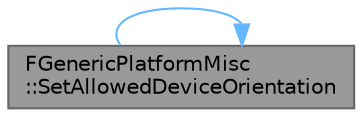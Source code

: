 digraph "FGenericPlatformMisc::SetAllowedDeviceOrientation"
{
 // INTERACTIVE_SVG=YES
 // LATEX_PDF_SIZE
  bgcolor="transparent";
  edge [fontname=Helvetica,fontsize=10,labelfontname=Helvetica,labelfontsize=10];
  node [fontname=Helvetica,fontsize=10,shape=box,height=0.2,width=0.4];
  rankdir="LR";
  Node1 [id="Node000001",label="FGenericPlatformMisc\l::SetAllowedDeviceOrientation",height=0.2,width=0.4,color="gray40", fillcolor="grey60", style="filled", fontcolor="black",tooltip="Change the allowed orientation of the device."];
  Node1 -> Node1 [id="edge1_Node000001_Node000001",color="steelblue1",style="solid",tooltip=" "];
}
